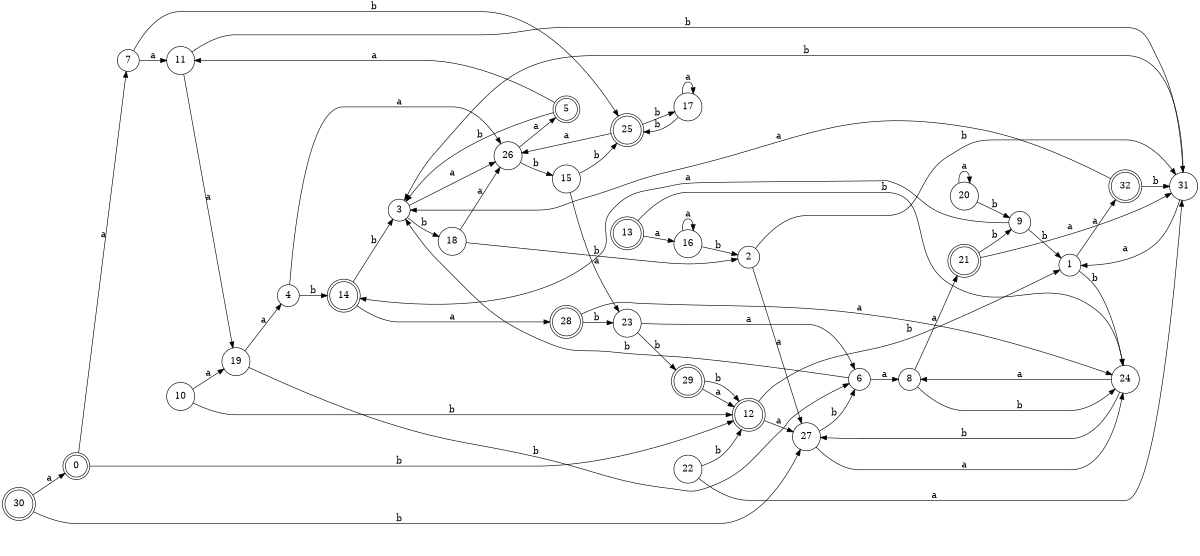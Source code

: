 digraph n27_6 {
__start0 [label="" shape="none"];

rankdir=LR;
size="8,5";

s0 [style="rounded,filled", color="black", fillcolor="white" shape="doublecircle", label="0"];
s1 [style="filled", color="black", fillcolor="white" shape="circle", label="1"];
s2 [style="filled", color="black", fillcolor="white" shape="circle", label="2"];
s3 [style="filled", color="black", fillcolor="white" shape="circle", label="3"];
s4 [style="filled", color="black", fillcolor="white" shape="circle", label="4"];
s5 [style="rounded,filled", color="black", fillcolor="white" shape="doublecircle", label="5"];
s6 [style="filled", color="black", fillcolor="white" shape="circle", label="6"];
s7 [style="filled", color="black", fillcolor="white" shape="circle", label="7"];
s8 [style="filled", color="black", fillcolor="white" shape="circle", label="8"];
s9 [style="filled", color="black", fillcolor="white" shape="circle", label="9"];
s10 [style="filled", color="black", fillcolor="white" shape="circle", label="10"];
s11 [style="filled", color="black", fillcolor="white" shape="circle", label="11"];
s12 [style="rounded,filled", color="black", fillcolor="white" shape="doublecircle", label="12"];
s13 [style="rounded,filled", color="black", fillcolor="white" shape="doublecircle", label="13"];
s14 [style="rounded,filled", color="black", fillcolor="white" shape="doublecircle", label="14"];
s15 [style="filled", color="black", fillcolor="white" shape="circle", label="15"];
s16 [style="filled", color="black", fillcolor="white" shape="circle", label="16"];
s17 [style="filled", color="black", fillcolor="white" shape="circle", label="17"];
s18 [style="filled", color="black", fillcolor="white" shape="circle", label="18"];
s19 [style="filled", color="black", fillcolor="white" shape="circle", label="19"];
s20 [style="filled", color="black", fillcolor="white" shape="circle", label="20"];
s21 [style="rounded,filled", color="black", fillcolor="white" shape="doublecircle", label="21"];
s22 [style="filled", color="black", fillcolor="white" shape="circle", label="22"];
s23 [style="filled", color="black", fillcolor="white" shape="circle", label="23"];
s24 [style="filled", color="black", fillcolor="white" shape="circle", label="24"];
s25 [style="rounded,filled", color="black", fillcolor="white" shape="doublecircle", label="25"];
s26 [style="filled", color="black", fillcolor="white" shape="circle", label="26"];
s27 [style="filled", color="black", fillcolor="white" shape="circle", label="27"];
s28 [style="rounded,filled", color="black", fillcolor="white" shape="doublecircle", label="28"];
s29 [style="rounded,filled", color="black", fillcolor="white" shape="doublecircle", label="29"];
s30 [style="rounded,filled", color="black", fillcolor="white" shape="doublecircle", label="30"];
s31 [style="filled", color="black", fillcolor="white" shape="circle", label="31"];
s32 [style="rounded,filled", color="black", fillcolor="white" shape="doublecircle", label="32"];
s0 -> s7 [label="a"];
s0 -> s12 [label="b"];
s1 -> s32 [label="a"];
s1 -> s24 [label="b"];
s2 -> s27 [label="a"];
s2 -> s31 [label="b"];
s3 -> s26 [label="a"];
s3 -> s18 [label="b"];
s4 -> s26 [label="a"];
s4 -> s14 [label="b"];
s5 -> s11 [label="a"];
s5 -> s3 [label="b"];
s6 -> s8 [label="a"];
s6 -> s3 [label="b"];
s7 -> s11 [label="a"];
s7 -> s25 [label="b"];
s8 -> s21 [label="a"];
s8 -> s24 [label="b"];
s9 -> s14 [label="a"];
s9 -> s1 [label="b"];
s10 -> s19 [label="a"];
s10 -> s12 [label="b"];
s11 -> s19 [label="a"];
s11 -> s31 [label="b"];
s12 -> s27 [label="a"];
s12 -> s1 [label="b"];
s13 -> s16 [label="a"];
s13 -> s24 [label="b"];
s14 -> s28 [label="a"];
s14 -> s3 [label="b"];
s15 -> s23 [label="a"];
s15 -> s25 [label="b"];
s16 -> s16 [label="a"];
s16 -> s2 [label="b"];
s17 -> s17 [label="a"];
s17 -> s25 [label="b"];
s18 -> s26 [label="a"];
s18 -> s2 [label="b"];
s19 -> s4 [label="a"];
s19 -> s6 [label="b"];
s20 -> s20 [label="a"];
s20 -> s9 [label="b"];
s21 -> s31 [label="a"];
s21 -> s9 [label="b"];
s22 -> s31 [label="a"];
s22 -> s12 [label="b"];
s23 -> s6 [label="a"];
s23 -> s29 [label="b"];
s24 -> s8 [label="a"];
s24 -> s27 [label="b"];
s25 -> s26 [label="a"];
s25 -> s17 [label="b"];
s26 -> s5 [label="a"];
s26 -> s15 [label="b"];
s27 -> s24 [label="a"];
s27 -> s6 [label="b"];
s28 -> s24 [label="a"];
s28 -> s23 [label="b"];
s29 -> s12 [label="a"];
s29 -> s12 [label="b"];
s30 -> s0 [label="a"];
s30 -> s27 [label="b"];
s31 -> s1 [label="a"];
s31 -> s3 [label="b"];
s32 -> s3 [label="a"];
s32 -> s31 [label="b"];

}